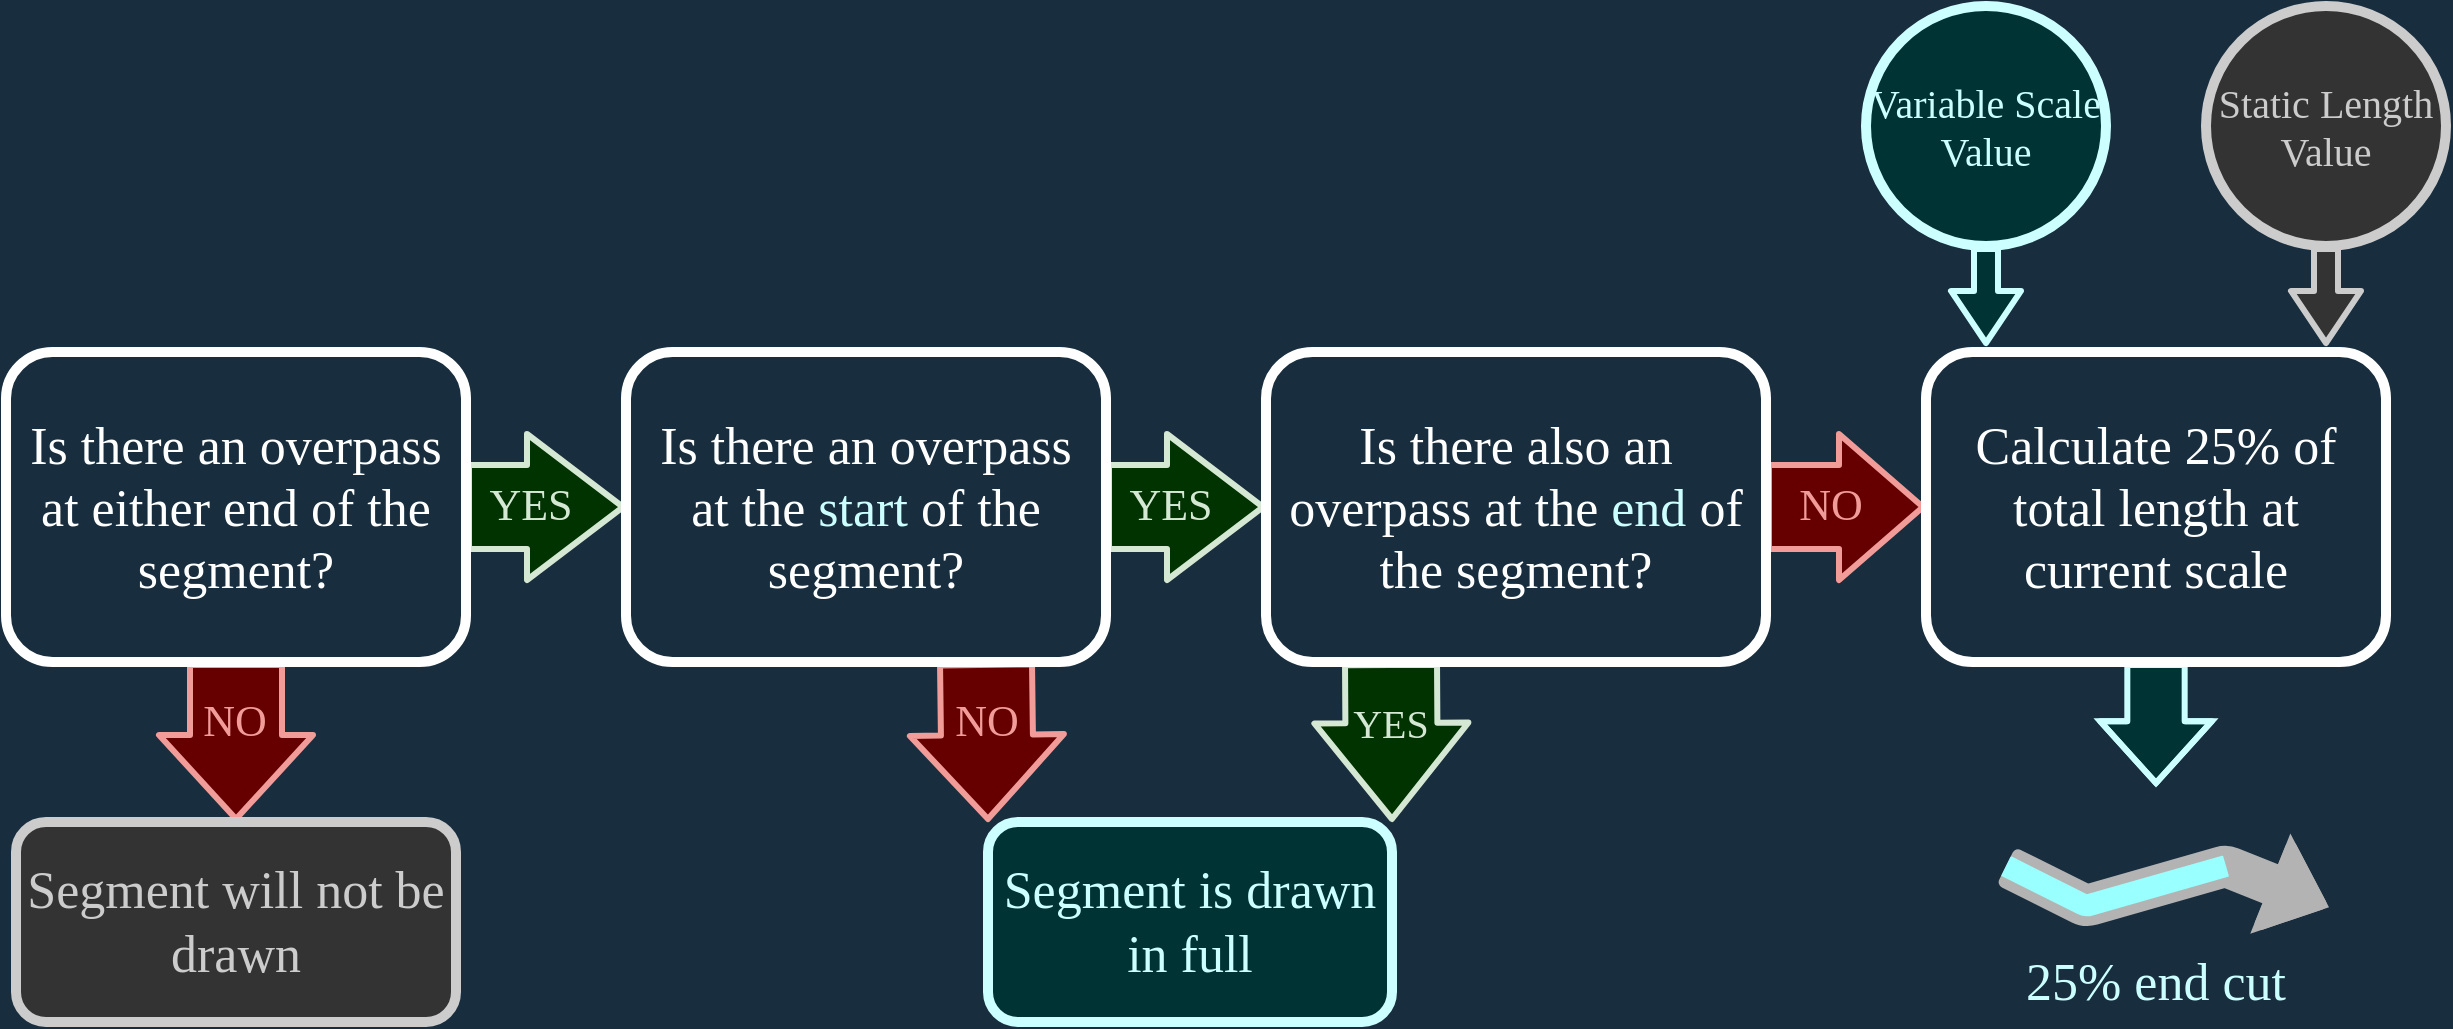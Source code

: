 <mxfile version="20.6.0" type="github">
  <diagram id="S640Zv0ohj6uDAE-HmlY" name="Page-1">
    <mxGraphModel dx="2934" dy="891" grid="1" gridSize="10" guides="1" tooltips="1" connect="1" arrows="1" fold="1" page="1" pageScale="1" pageWidth="1350" pageHeight="700" background="#182E3E" math="0" shadow="0">
      <root>
        <mxCell id="0" />
        <mxCell id="1" parent="0" />
        <mxCell id="r2TNYtdWfa9Stc2-a_sm-36" value="" style="shape=flexArrow;endArrow=classic;html=1;rounded=1;labelBackgroundColor=none;strokeColor=#CCFFFF;strokeWidth=3;fontFamily=Verdana;fontSize=20;fontColor=#CCFFFF;fillColor=#003333;exitX=0.5;exitY=1;exitDx=0;exitDy=0;endSize=7.686;" edge="1" parent="1" source="r2TNYtdWfa9Stc2-a_sm-24">
          <mxGeometry width="50" height="50" relative="1" as="geometry">
            <mxPoint x="-355" y="306" as="sourcePoint" />
            <mxPoint x="-295" y="266" as="targetPoint" />
          </mxGeometry>
        </mxCell>
        <mxCell id="r2TNYtdWfa9Stc2-a_sm-38" value="" style="shape=flexArrow;endArrow=classic;html=1;rounded=1;labelBackgroundColor=none;strokeColor=#CCCCCC;strokeWidth=3;fontFamily=Verdana;fontSize=20;fontColor=#CCCCCC;fillColor=#333333;exitX=0.5;exitY=1;exitDx=0;exitDy=0;endSize=7.686;" edge="1" parent="1" source="r2TNYtdWfa9Stc2-a_sm-25">
          <mxGeometry width="50" height="50" relative="1" as="geometry">
            <mxPoint x="-355" y="306" as="sourcePoint" />
            <mxPoint x="-125" y="266" as="targetPoint" />
          </mxGeometry>
        </mxCell>
        <mxCell id="r2TNYtdWfa9Stc2-a_sm-20" value="" style="shape=flexArrow;endArrow=classic;html=1;rounded=1;strokeColor=#F19C99;fontFamily=Verdana;fontSize=26;fontColor=#D5E8D4;endWidth=28;endSize=13;width=40;labelBackgroundColor=none;strokeWidth=3;fillColor=#660000;exitX=1;exitY=0.5;exitDx=0;exitDy=0;entryX=0;entryY=0.5;entryDx=0;entryDy=0;" edge="1" parent="1" source="r2TNYtdWfa9Stc2-a_sm-7" target="r2TNYtdWfa9Stc2-a_sm-19">
          <mxGeometry width="50" height="50" relative="1" as="geometry">
            <mxPoint x="-385" y="394" as="sourcePoint" />
            <mxPoint x="-335" y="404" as="targetPoint" />
          </mxGeometry>
        </mxCell>
        <mxCell id="r2TNYtdWfa9Stc2-a_sm-21" value="&lt;font&gt;NO&lt;/font&gt;" style="edgeLabel;align=center;verticalAlign=middle;resizable=0;points=[];fontSize=22;fontFamily=Verdana;fontColor=#F19C99;html=1;labelBackgroundColor=none;" vertex="1" connectable="0" parent="r2TNYtdWfa9Stc2-a_sm-20">
          <mxGeometry x="-0.35" y="-1" relative="1" as="geometry">
            <mxPoint x="6" y="-2" as="offset" />
          </mxGeometry>
        </mxCell>
        <mxCell id="r2TNYtdWfa9Stc2-a_sm-17" value="" style="shape=flexArrow;endArrow=classic;html=1;rounded=1;strokeColor=#D5E8D4;fontFamily=Verdana;fontSize=26;fontColor=#D5E8D4;exitX=0.25;exitY=1;exitDx=0;exitDy=0;endWidth=28;endSize=15;width=44;labelBackgroundColor=none;strokeWidth=3;fillColor=#003300;entryX=1;entryY=0;entryDx=0;entryDy=0;" edge="1" parent="1" source="r2TNYtdWfa9Stc2-a_sm-7" target="r2TNYtdWfa9Stc2-a_sm-8">
          <mxGeometry width="50" height="50" relative="1" as="geometry">
            <mxPoint x="-495" y="409" as="sourcePoint" />
            <mxPoint x="-395" y="454" as="targetPoint" />
          </mxGeometry>
        </mxCell>
        <mxCell id="r2TNYtdWfa9Stc2-a_sm-18" value="&lt;span style=&quot;font-size: 20px;&quot;&gt;YES&lt;/span&gt;" style="edgeLabel;html=1;align=center;verticalAlign=middle;resizable=0;points=[];fontSize=20;fontFamily=Verdana;fontColor=#D5E8D4;labelBackgroundColor=none;" vertex="1" connectable="0" parent="r2TNYtdWfa9Stc2-a_sm-17">
          <mxGeometry x="-0.35" y="-1" relative="1" as="geometry">
            <mxPoint y="4" as="offset" />
          </mxGeometry>
        </mxCell>
        <mxCell id="r2TNYtdWfa9Stc2-a_sm-12" value="" style="shape=flexArrow;endArrow=classic;html=1;rounded=1;strokeColor=#D5E8D4;fontFamily=Verdana;fontSize=26;fontColor=#D5E8D4;endWidth=28;endSize=15;width=40;labelBackgroundColor=none;strokeWidth=3;fillColor=#003300;exitX=1;exitY=0.5;exitDx=0;exitDy=0;entryX=0;entryY=0.5;entryDx=0;entryDy=0;" edge="1" parent="1" source="r2TNYtdWfa9Stc2-a_sm-11" target="r2TNYtdWfa9Stc2-a_sm-1">
          <mxGeometry width="50" height="50" relative="1" as="geometry">
            <mxPoint x="-1025" y="374" as="sourcePoint" />
            <mxPoint x="-975" y="333.5" as="targetPoint" />
          </mxGeometry>
        </mxCell>
        <mxCell id="r2TNYtdWfa9Stc2-a_sm-13" value="&lt;span style=&quot;font-size: 22px;&quot;&gt;YES&lt;/span&gt;" style="edgeLabel;html=1;align=center;verticalAlign=middle;resizable=0;points=[];fontSize=22;fontFamily=Verdana;fontColor=#D5E8D4;labelBackgroundColor=none;" vertex="1" connectable="0" parent="r2TNYtdWfa9Stc2-a_sm-12">
          <mxGeometry x="-0.35" y="-1" relative="1" as="geometry">
            <mxPoint x="6" y="-2" as="offset" />
          </mxGeometry>
        </mxCell>
        <mxCell id="r2TNYtdWfa9Stc2-a_sm-14" value="" style="shape=flexArrow;endArrow=classic;html=1;rounded=1;strokeColor=#F19C99;fontFamily=Verdana;fontSize=26;fontColor=#D5E8D4;exitX=0.5;exitY=1;exitDx=0;exitDy=0;endWidth=28;endSize=13;width=44;labelBackgroundColor=none;strokeWidth=3;fillColor=#660000;" edge="1" parent="1" source="r2TNYtdWfa9Stc2-a_sm-11" target="r2TNYtdWfa9Stc2-a_sm-16">
          <mxGeometry width="50" height="50" relative="1" as="geometry">
            <mxPoint x="-1215" y="399" as="sourcePoint" />
            <mxPoint x="-1205" y="474" as="targetPoint" />
          </mxGeometry>
        </mxCell>
        <mxCell id="r2TNYtdWfa9Stc2-a_sm-15" value="&lt;span style=&quot;font-size: 22px;&quot;&gt;NO&lt;/span&gt;" style="edgeLabel;html=1;align=center;verticalAlign=middle;resizable=0;points=[];fontSize=22;fontFamily=Verdana;fontColor=#F19C99;labelBackgroundColor=none;" vertex="1" connectable="0" parent="r2TNYtdWfa9Stc2-a_sm-14">
          <mxGeometry x="-0.35" y="-1" relative="1" as="geometry">
            <mxPoint y="4" as="offset" />
          </mxGeometry>
        </mxCell>
        <mxCell id="r2TNYtdWfa9Stc2-a_sm-5" value="" style="shape=flexArrow;endArrow=classic;html=1;rounded=1;strokeColor=#F19C99;fontFamily=Verdana;fontSize=26;fontColor=#D5E8D4;exitX=0.75;exitY=1;exitDx=0;exitDy=0;endWidth=28;endSize=13;width=44;labelBackgroundColor=none;strokeWidth=3;fillColor=#660000;entryX=0;entryY=0;entryDx=0;entryDy=0;" edge="1" parent="1" source="r2TNYtdWfa9Stc2-a_sm-1" target="r2TNYtdWfa9Stc2-a_sm-8">
          <mxGeometry width="50" height="50" relative="1" as="geometry">
            <mxPoint x="-635" y="344" as="sourcePoint" />
            <mxPoint x="-685" y="464" as="targetPoint" />
          </mxGeometry>
        </mxCell>
        <mxCell id="r2TNYtdWfa9Stc2-a_sm-6" value="&lt;span style=&quot;font-size: 22px;&quot;&gt;NO&lt;/span&gt;" style="edgeLabel;html=1;align=center;verticalAlign=middle;resizable=0;points=[];fontSize=22;fontFamily=Verdana;fontColor=#F19C99;labelBackgroundColor=none;" vertex="1" connectable="0" parent="r2TNYtdWfa9Stc2-a_sm-5">
          <mxGeometry x="-0.35" y="-1" relative="1" as="geometry">
            <mxPoint y="4" as="offset" />
          </mxGeometry>
        </mxCell>
        <mxCell id="r2TNYtdWfa9Stc2-a_sm-2" value="" style="shape=flexArrow;endArrow=classic;html=1;rounded=1;strokeColor=#D5E8D4;fontFamily=Verdana;fontSize=26;fontColor=#D5E8D4;exitX=1;exitY=0.5;exitDx=0;exitDy=0;endWidth=28;endSize=15;width=40;labelBackgroundColor=none;strokeWidth=3;fillColor=#003300;" edge="1" parent="1" source="r2TNYtdWfa9Stc2-a_sm-1" target="r2TNYtdWfa9Stc2-a_sm-7">
          <mxGeometry width="50" height="50" relative="1" as="geometry">
            <mxPoint x="-695" y="549" as="sourcePoint" />
            <mxPoint x="-565" y="334" as="targetPoint" />
          </mxGeometry>
        </mxCell>
        <mxCell id="r2TNYtdWfa9Stc2-a_sm-4" value="YES" style="edgeLabel;align=center;verticalAlign=middle;resizable=0;points=[];fontSize=22;fontFamily=Verdana;fontColor=#D5E8D4;html=1;labelBackgroundColor=none;" vertex="1" connectable="0" parent="r2TNYtdWfa9Stc2-a_sm-2">
          <mxGeometry x="-0.35" y="-1" relative="1" as="geometry">
            <mxPoint x="6" y="-2" as="offset" />
          </mxGeometry>
        </mxCell>
        <mxCell id="r2TNYtdWfa9Stc2-a_sm-1" value="Is there an overpass at the &lt;font color=&quot;#ccffff&quot;&gt;start&lt;/font&gt; of the segment?" style="rounded=1;whiteSpace=wrap;html=1;strokeColor=#FFFFFF;fontColor=#FFFFFF;fillColor=none;strokeWidth=5;fontFamily=Verdana;fontSize=26;spacing=10;" vertex="1" parent="1">
          <mxGeometry x="-975" y="269" width="240" height="155" as="geometry" />
        </mxCell>
        <mxCell id="r2TNYtdWfa9Stc2-a_sm-7" value="&lt;font style=&quot;font-size: 26px;&quot; color=&quot;#ffffff&quot;&gt;Is there also an overpass at the &lt;/font&gt;&lt;font color=&quot;#ccffff&quot; style=&quot;font-size: 26px;&quot;&gt;end&lt;/font&gt;&lt;font style=&quot;font-size: 26px;&quot; color=&quot;#ffffff&quot;&gt; of the segment?&lt;/font&gt;" style="rounded=1;whiteSpace=wrap;html=1;labelBackgroundColor=none;strokeColor=#FFFFFF;strokeWidth=5;fontFamily=Verdana;fontSize=22;fontColor=#F19C99;fillColor=none;spacing=10;" vertex="1" parent="1">
          <mxGeometry x="-655" y="269" width="250" height="155" as="geometry" />
        </mxCell>
        <mxCell id="r2TNYtdWfa9Stc2-a_sm-8" value="&lt;font style=&quot;font-size: 26px;&quot;&gt;Segment is drawn in full&lt;/font&gt;" style="rounded=1;whiteSpace=wrap;html=1;labelBackgroundColor=none;strokeColor=#CCFFFF;strokeWidth=5;fontFamily=Verdana;fontSize=20;fontColor=#CCFFFF;fillColor=#003333;" vertex="1" parent="1">
          <mxGeometry x="-794" y="504" width="202" height="100" as="geometry" />
        </mxCell>
        <mxCell id="r2TNYtdWfa9Stc2-a_sm-11" value="Is there an overpass at either end of the segment?" style="rounded=1;whiteSpace=wrap;html=1;labelBackgroundColor=none;strokeColor=#FFFFFF;strokeWidth=5;fontFamily=Verdana;fontSize=26;fontColor=#FFFFFF;fillColor=none;spacing=10;" vertex="1" parent="1">
          <mxGeometry x="-1285" y="269" width="230" height="155" as="geometry" />
        </mxCell>
        <mxCell id="r2TNYtdWfa9Stc2-a_sm-16" value="&lt;font style=&quot;font-size: 26px;&quot;&gt;Segment will not be drawn&lt;/font&gt;" style="rounded=1;whiteSpace=wrap;html=1;labelBackgroundColor=none;strokeColor=#CCCCCC;strokeWidth=5;fontFamily=Verdana;fontSize=20;fontColor=#CCCCCC;fillColor=#333333;endArrow=classic;endSize=13;" vertex="1" parent="1">
          <mxGeometry x="-1280" y="504" width="220" height="100" as="geometry" />
        </mxCell>
        <mxCell id="r2TNYtdWfa9Stc2-a_sm-30" style="edgeStyle=orthogonalEdgeStyle;rounded=1;orthogonalLoop=1;jettySize=auto;html=1;exitX=0.5;exitY=1;exitDx=0;exitDy=0;labelBackgroundColor=none;strokeColor=#CCFFFF;strokeWidth=3;fontFamily=Verdana;fontSize=20;fontColor=#CCFFFF;fillColor=#003333;shape=flexArrow;endWidth=24.127;endSize=9.276;width=26.667;" edge="1" parent="1" source="r2TNYtdWfa9Stc2-a_sm-19">
          <mxGeometry relative="1" as="geometry">
            <mxPoint x="-210" y="486" as="targetPoint" />
            <Array as="points">
              <mxPoint x="-210" y="446" />
              <mxPoint x="-210" y="446" />
            </Array>
          </mxGeometry>
        </mxCell>
        <mxCell id="r2TNYtdWfa9Stc2-a_sm-19" value="Calculate 25% of total length at current scale" style="rounded=1;whiteSpace=wrap;html=1;labelBackgroundColor=none;strokeColor=#FFFFFF;strokeWidth=5;fontFamily=Verdana;fontSize=26;fontColor=#FFFFFF;fillColor=none;spacing=10;" vertex="1" parent="1">
          <mxGeometry x="-325" y="269" width="230" height="155" as="geometry" />
        </mxCell>
        <mxCell id="r2TNYtdWfa9Stc2-a_sm-24" value="Variable Scale &lt;br&gt;Value" style="ellipse;whiteSpace=wrap;html=1;labelBackgroundColor=none;strokeColor=#CCFFFF;strokeWidth=5;fontFamily=Verdana;fontSize=20;fontColor=#CCFFFF;fillColor=#003333;" vertex="1" parent="1">
          <mxGeometry x="-355" y="96" width="120" height="120" as="geometry" />
        </mxCell>
        <mxCell id="r2TNYtdWfa9Stc2-a_sm-25" value="Static Length Value" style="ellipse;whiteSpace=wrap;html=1;aspect=fixed;labelBackgroundColor=none;strokeColor=#CCCCCC;strokeWidth=5;fontFamily=Verdana;fontSize=20;fontColor=#CCCCCC;fillColor=#333333;" vertex="1" parent="1">
          <mxGeometry x="-185" y="96" width="120" height="120" as="geometry" />
        </mxCell>
        <mxCell id="r2TNYtdWfa9Stc2-a_sm-34" value="" style="group" vertex="1" connectable="0" parent="1">
          <mxGeometry x="-245" y="526" width="70" height="20" as="geometry" />
        </mxCell>
        <mxCell id="r2TNYtdWfa9Stc2-a_sm-31" value="" style="curved=1;endArrow=classic;html=1;rounded=1;labelBackgroundColor=none;strokeColor=#B3B3B3;strokeWidth=6;fontFamily=Verdana;fontSize=20;fontColor=#CCFFFF;fillColor=#B3B3B3;shape=flexArrow;fontStyle=1" edge="1" parent="r2TNYtdWfa9Stc2-a_sm-34">
          <mxGeometry width="50" height="50" relative="1" as="geometry">
            <mxPoint x="-40" as="sourcePoint" />
            <mxPoint x="120" y="20" as="targetPoint" />
            <Array as="points">
              <mxPoint y="20" />
              <mxPoint x="70" />
            </Array>
          </mxGeometry>
        </mxCell>
        <mxCell id="r2TNYtdWfa9Stc2-a_sm-33" value="" style="curved=1;endArrow=none;html=1;rounded=1;labelBackgroundColor=none;strokeColor=#99FFFF;strokeWidth=1;fontFamily=Verdana;fontSize=20;fontColor=#CCFFFF;fillColor=#99FFFF;shape=flexArrow;fontStyle=1;endFill=0;startSize=6;" edge="1" parent="r2TNYtdWfa9Stc2-a_sm-34">
          <mxGeometry width="50" height="50" relative="1" as="geometry">
            <mxPoint x="-40" as="sourcePoint" />
            <mxPoint x="70" as="targetPoint" />
            <Array as="points">
              <mxPoint y="20" />
              <mxPoint x="70" />
            </Array>
          </mxGeometry>
        </mxCell>
        <mxCell id="r2TNYtdWfa9Stc2-a_sm-39" value="25% end cut" style="text;html=1;strokeColor=none;fillColor=none;align=center;verticalAlign=middle;whiteSpace=wrap;rounded=0;labelBackgroundColor=none;strokeWidth=5;fontFamily=Verdana;fontSize=26;fontColor=#CCFFFF;" vertex="1" parent="1">
          <mxGeometry x="-295" y="564" width="170" height="40" as="geometry" />
        </mxCell>
      </root>
    </mxGraphModel>
  </diagram>
</mxfile>
